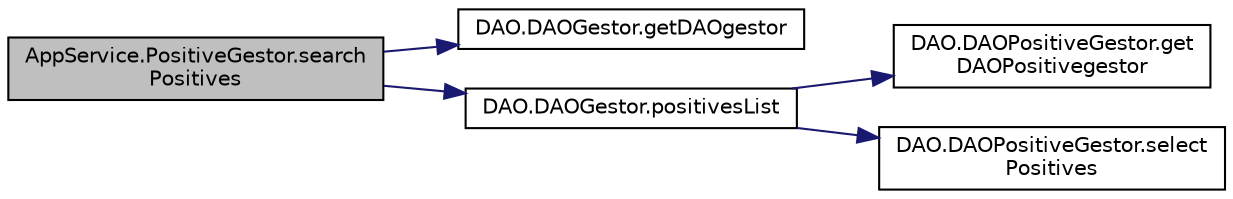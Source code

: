 digraph "AppService.PositiveGestor.searchPositives"
{
 // LATEX_PDF_SIZE
  edge [fontname="Helvetica",fontsize="10",labelfontname="Helvetica",labelfontsize="10"];
  node [fontname="Helvetica",fontsize="10",shape=record];
  rankdir="LR";
  Node1 [label="AppService.PositiveGestor.search\lPositives",height=0.2,width=0.4,color="black", fillcolor="grey75", style="filled", fontcolor="black",tooltip=" "];
  Node1 -> Node2 [color="midnightblue",fontsize="10",style="solid",fontname="Helvetica"];
  Node2 [label="DAO.DAOGestor.getDAOgestor",height=0.2,width=0.4,color="black", fillcolor="white", style="filled",URL="$class_d_a_o_1_1_d_a_o_gestor.html#a743ecb55529d951593438e513a023921",tooltip=" "];
  Node1 -> Node3 [color="midnightblue",fontsize="10",style="solid",fontname="Helvetica"];
  Node3 [label="DAO.DAOGestor.positivesList",height=0.2,width=0.4,color="black", fillcolor="white", style="filled",URL="$class_d_a_o_1_1_d_a_o_gestor.html#a578427e12867c22150174f7a5b5c02c3",tooltip=" "];
  Node3 -> Node4 [color="midnightblue",fontsize="10",style="solid",fontname="Helvetica"];
  Node4 [label="DAO.DAOPositiveGestor.get\lDAOPositivegestor",height=0.2,width=0.4,color="black", fillcolor="white", style="filled",URL="$class_d_a_o_1_1_d_a_o_positive_gestor.html#ab608a184e07cc7ce42feb0bf50645345",tooltip=" "];
  Node3 -> Node5 [color="midnightblue",fontsize="10",style="solid",fontname="Helvetica"];
  Node5 [label="DAO.DAOPositiveGestor.select\lPositives",height=0.2,width=0.4,color="black", fillcolor="white", style="filled",URL="$class_d_a_o_1_1_d_a_o_positive_gestor.html#a6b0a466a9c07c21859cfb8724117a1b6",tooltip=" "];
}
